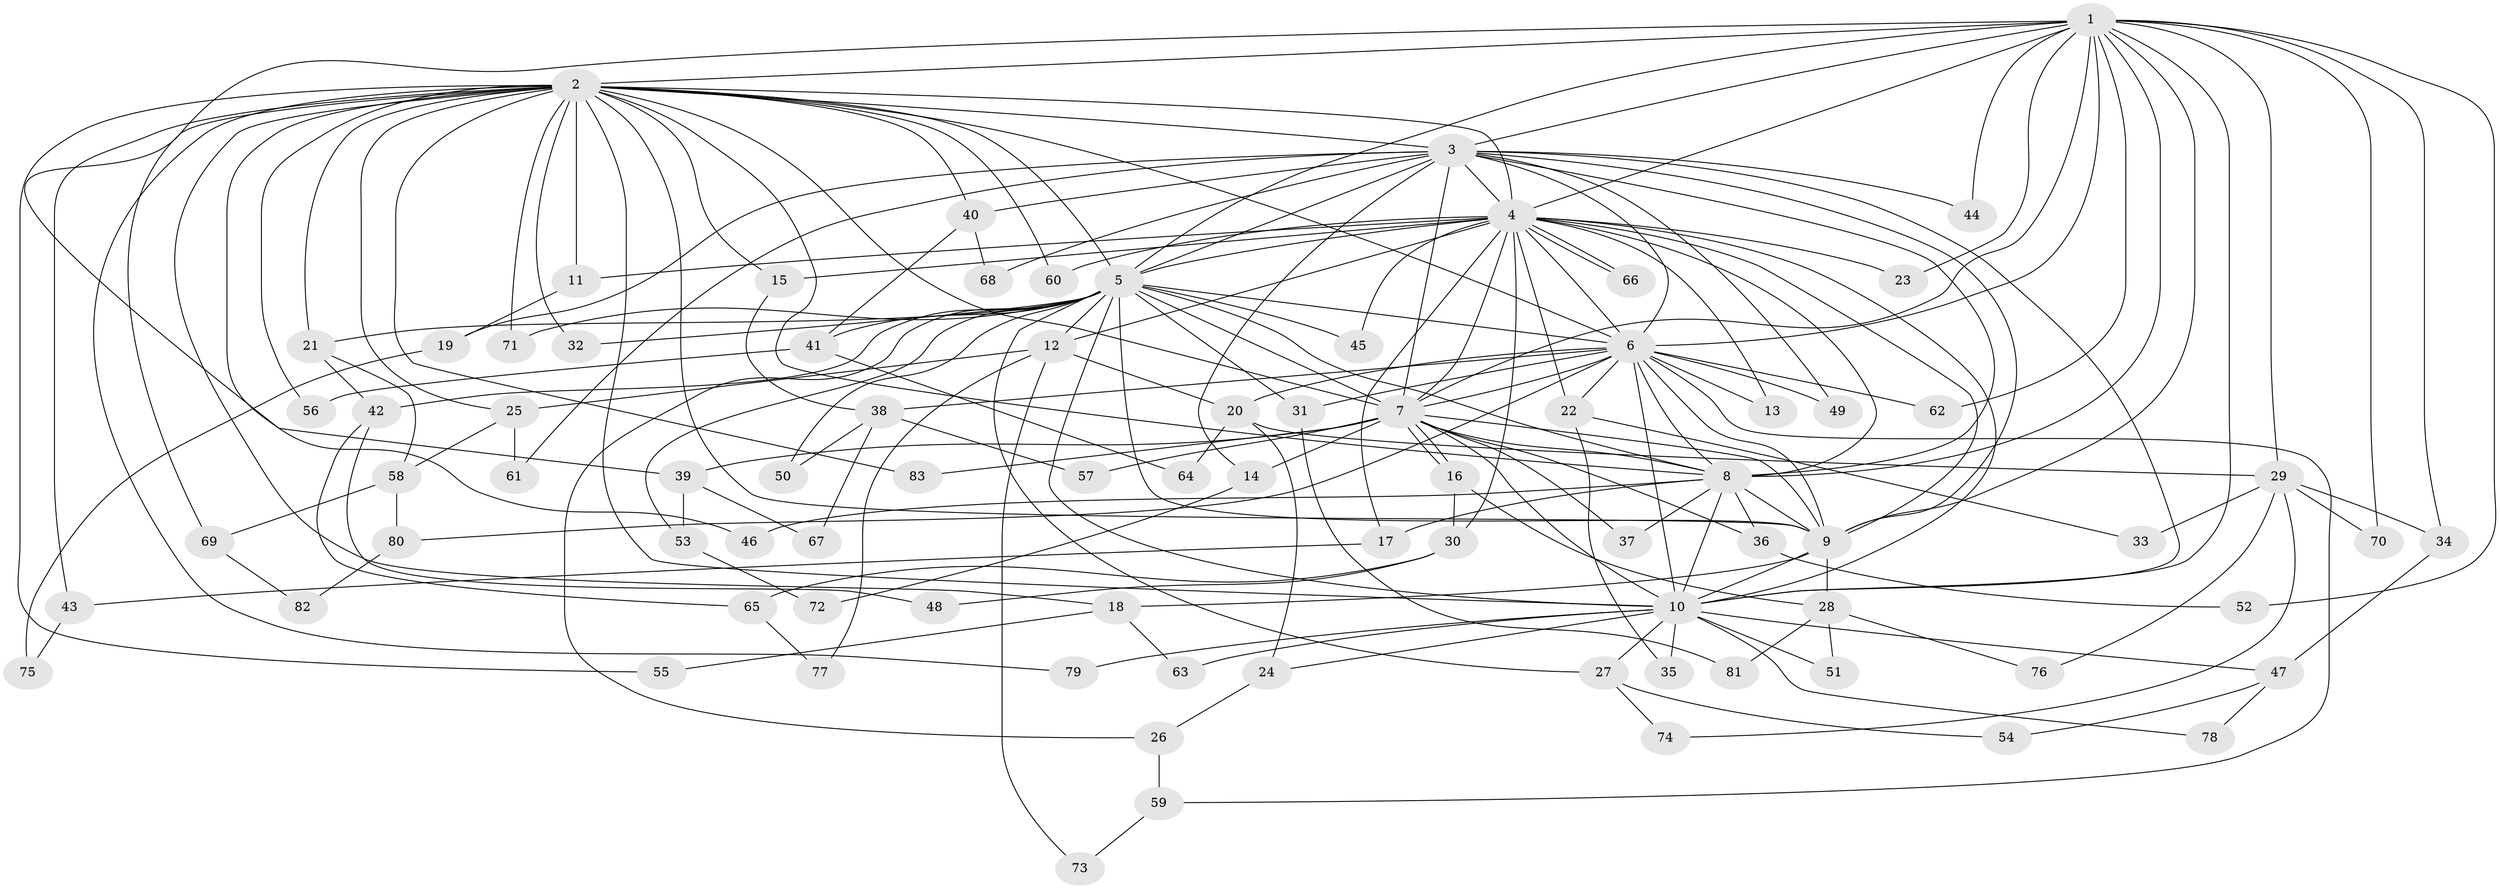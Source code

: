 // coarse degree distribution, {13: 0.01694915254237288, 29: 0.01694915254237288, 11: 0.01694915254237288, 18: 0.01694915254237288, 15: 0.01694915254237288, 17: 0.01694915254237288, 10: 0.01694915254237288, 14: 0.01694915254237288, 2: 0.3898305084745763, 6: 0.01694915254237288, 3: 0.1864406779661017, 5: 0.0847457627118644, 7: 0.03389830508474576, 4: 0.1016949152542373, 1: 0.05084745762711865}
// Generated by graph-tools (version 1.1) at 2025/23/03/03/25 07:23:43]
// undirected, 83 vertices, 191 edges
graph export_dot {
graph [start="1"]
  node [color=gray90,style=filled];
  1;
  2;
  3;
  4;
  5;
  6;
  7;
  8;
  9;
  10;
  11;
  12;
  13;
  14;
  15;
  16;
  17;
  18;
  19;
  20;
  21;
  22;
  23;
  24;
  25;
  26;
  27;
  28;
  29;
  30;
  31;
  32;
  33;
  34;
  35;
  36;
  37;
  38;
  39;
  40;
  41;
  42;
  43;
  44;
  45;
  46;
  47;
  48;
  49;
  50;
  51;
  52;
  53;
  54;
  55;
  56;
  57;
  58;
  59;
  60;
  61;
  62;
  63;
  64;
  65;
  66;
  67;
  68;
  69;
  70;
  71;
  72;
  73;
  74;
  75;
  76;
  77;
  78;
  79;
  80;
  81;
  82;
  83;
  1 -- 2;
  1 -- 3;
  1 -- 4;
  1 -- 5;
  1 -- 6;
  1 -- 7;
  1 -- 8;
  1 -- 9;
  1 -- 10;
  1 -- 23;
  1 -- 29;
  1 -- 34;
  1 -- 39;
  1 -- 44;
  1 -- 52;
  1 -- 62;
  1 -- 70;
  2 -- 3;
  2 -- 4;
  2 -- 5;
  2 -- 6;
  2 -- 7;
  2 -- 8;
  2 -- 9;
  2 -- 10;
  2 -- 11;
  2 -- 15;
  2 -- 18;
  2 -- 21;
  2 -- 25;
  2 -- 32;
  2 -- 40;
  2 -- 43;
  2 -- 46;
  2 -- 55;
  2 -- 56;
  2 -- 60;
  2 -- 69;
  2 -- 71;
  2 -- 79;
  2 -- 83;
  3 -- 4;
  3 -- 5;
  3 -- 6;
  3 -- 7;
  3 -- 8;
  3 -- 9;
  3 -- 10;
  3 -- 14;
  3 -- 19;
  3 -- 40;
  3 -- 44;
  3 -- 49;
  3 -- 61;
  3 -- 68;
  4 -- 5;
  4 -- 6;
  4 -- 7;
  4 -- 8;
  4 -- 9;
  4 -- 10;
  4 -- 11;
  4 -- 12;
  4 -- 13;
  4 -- 15;
  4 -- 17;
  4 -- 22;
  4 -- 23;
  4 -- 30;
  4 -- 45;
  4 -- 60;
  4 -- 66;
  4 -- 66;
  5 -- 6;
  5 -- 7;
  5 -- 8;
  5 -- 9;
  5 -- 10;
  5 -- 12;
  5 -- 21;
  5 -- 26;
  5 -- 27;
  5 -- 31;
  5 -- 32;
  5 -- 41;
  5 -- 42;
  5 -- 45;
  5 -- 50;
  5 -- 53;
  5 -- 71;
  6 -- 7;
  6 -- 8;
  6 -- 9;
  6 -- 10;
  6 -- 13;
  6 -- 20;
  6 -- 22;
  6 -- 31;
  6 -- 38;
  6 -- 49;
  6 -- 59;
  6 -- 62;
  6 -- 80;
  7 -- 8;
  7 -- 9;
  7 -- 10;
  7 -- 14;
  7 -- 16;
  7 -- 16;
  7 -- 36;
  7 -- 37;
  7 -- 39;
  7 -- 57;
  7 -- 83;
  8 -- 9;
  8 -- 10;
  8 -- 17;
  8 -- 36;
  8 -- 37;
  8 -- 46;
  9 -- 10;
  9 -- 18;
  9 -- 28;
  10 -- 24;
  10 -- 27;
  10 -- 35;
  10 -- 47;
  10 -- 51;
  10 -- 63;
  10 -- 78;
  10 -- 79;
  11 -- 19;
  12 -- 20;
  12 -- 25;
  12 -- 73;
  12 -- 77;
  14 -- 72;
  15 -- 38;
  16 -- 28;
  16 -- 30;
  17 -- 43;
  18 -- 55;
  18 -- 63;
  19 -- 75;
  20 -- 24;
  20 -- 29;
  20 -- 64;
  21 -- 42;
  21 -- 58;
  22 -- 33;
  22 -- 35;
  24 -- 26;
  25 -- 58;
  25 -- 61;
  26 -- 59;
  27 -- 54;
  27 -- 74;
  28 -- 51;
  28 -- 76;
  28 -- 81;
  29 -- 33;
  29 -- 34;
  29 -- 70;
  29 -- 74;
  29 -- 76;
  30 -- 48;
  30 -- 65;
  31 -- 81;
  34 -- 47;
  36 -- 52;
  38 -- 50;
  38 -- 57;
  38 -- 67;
  39 -- 53;
  39 -- 67;
  40 -- 41;
  40 -- 68;
  41 -- 56;
  41 -- 64;
  42 -- 48;
  42 -- 65;
  43 -- 75;
  47 -- 54;
  47 -- 78;
  53 -- 72;
  58 -- 69;
  58 -- 80;
  59 -- 73;
  65 -- 77;
  69 -- 82;
  80 -- 82;
}
